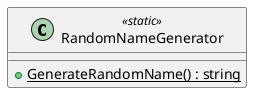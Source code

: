 @startuml
class RandomNameGenerator <<static>> {
    + {static} GenerateRandomName() : string
}
@enduml
